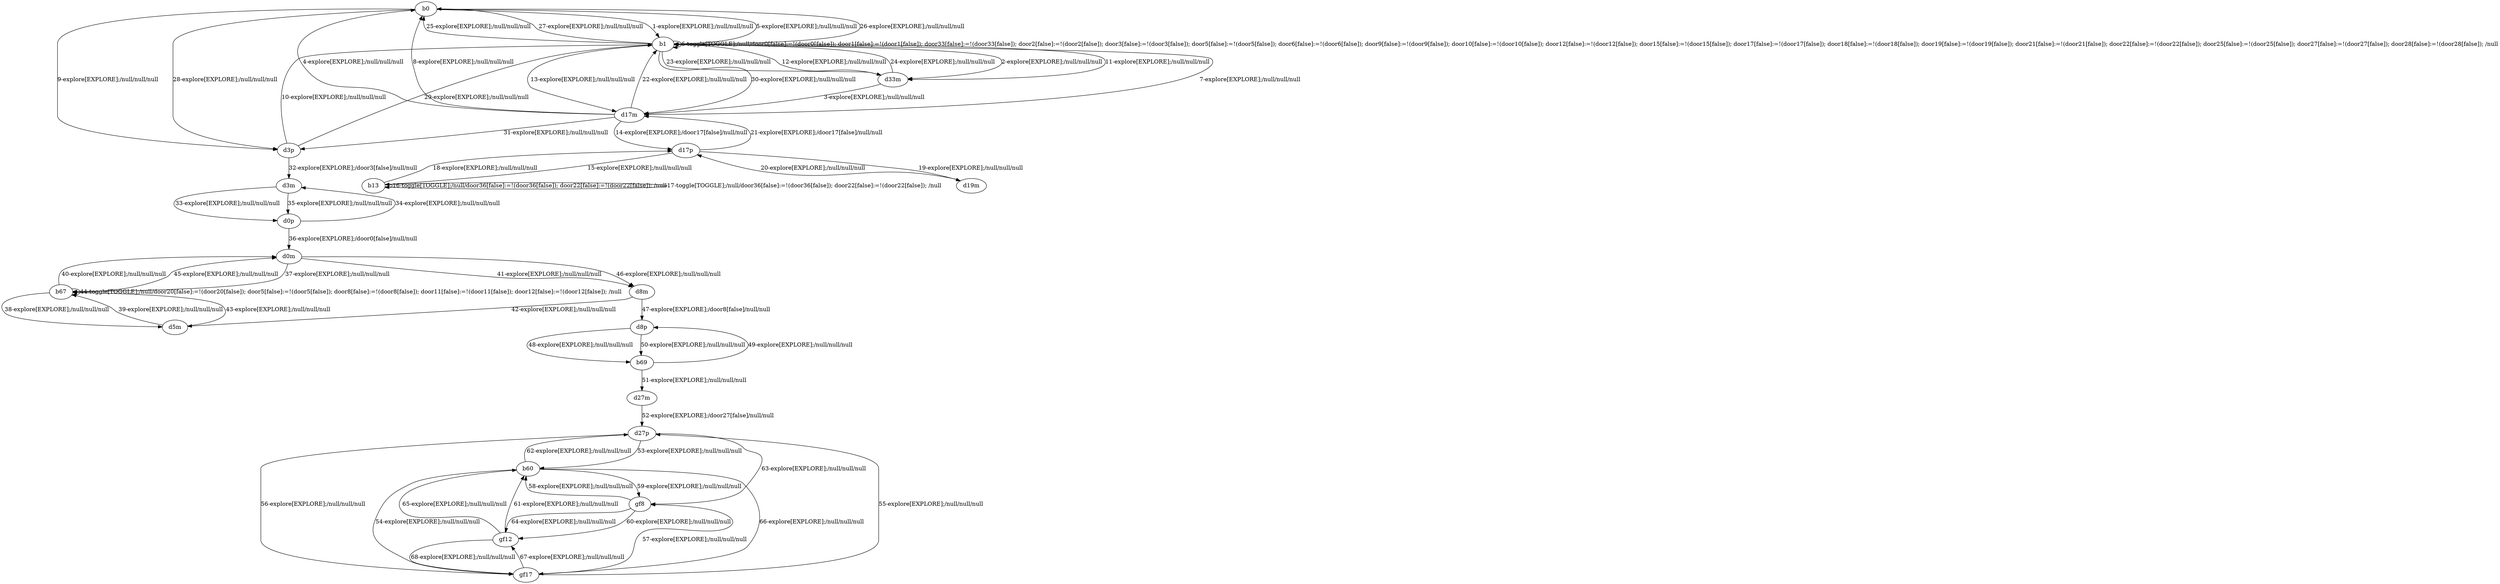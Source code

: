 # Total number of goals covered by this test: 14
# d27p --> gf17
# d27p --> b60
# gf12 --> gf17
# b60 --> d27p
# gf17 --> gf12
# gf17 --> d27p
# gf8 --> b60
# b60 --> gf17
# d27p --> gf8
# d27m --> d27p
# b60 --> gf8
# gf17 --> gf8
# gf8 --> gf12
# gf12 --> b60

digraph g {
"b0" -> "b1" [label = "1-explore[EXPLORE];/null/null/null"];
"b1" -> "d33m" [label = "2-explore[EXPLORE];/null/null/null"];
"d33m" -> "d17m" [label = "3-explore[EXPLORE];/null/null/null"];
"d17m" -> "b0" [label = "4-explore[EXPLORE];/null/null/null"];
"b0" -> "b1" [label = "5-explore[EXPLORE];/null/null/null"];
"b1" -> "b1" [label = "6-toggle[TOGGLE];/null/door0[false]:=!(door0[false]); door1[false]:=!(door1[false]); door33[false]:=!(door33[false]); door2[false]:=!(door2[false]); door3[false]:=!(door3[false]); door5[false]:=!(door5[false]); door6[false]:=!(door6[false]); door9[false]:=!(door9[false]); door10[false]:=!(door10[false]); door12[false]:=!(door12[false]); door15[false]:=!(door15[false]); door17[false]:=!(door17[false]); door18[false]:=!(door18[false]); door19[false]:=!(door19[false]); door21[false]:=!(door21[false]); door22[false]:=!(door22[false]); door25[false]:=!(door25[false]); door27[false]:=!(door27[false]); door28[false]:=!(door28[false]); /null"];
"b1" -> "d17m" [label = "7-explore[EXPLORE];/null/null/null"];
"d17m" -> "b0" [label = "8-explore[EXPLORE];/null/null/null"];
"b0" -> "d3p" [label = "9-explore[EXPLORE];/null/null/null"];
"d3p" -> "b1" [label = "10-explore[EXPLORE];/null/null/null"];
"b1" -> "d33m" [label = "11-explore[EXPLORE];/null/null/null"];
"d33m" -> "b1" [label = "12-explore[EXPLORE];/null/null/null"];
"b1" -> "d17m" [label = "13-explore[EXPLORE];/null/null/null"];
"d17m" -> "d17p" [label = "14-explore[EXPLORE];/door17[false]/null/null"];
"d17p" -> "b13" [label = "15-explore[EXPLORE];/null/null/null"];
"b13" -> "b13" [label = "16-toggle[TOGGLE];/null/door36[false]:=!(door36[false]); door22[false]:=!(door22[false]); /null"];
"b13" -> "b13" [label = "17-toggle[TOGGLE];/null/door36[false]:=!(door36[false]); door22[false]:=!(door22[false]); /null"];
"b13" -> "d17p" [label = "18-explore[EXPLORE];/null/null/null"];
"d17p" -> "d19m" [label = "19-explore[EXPLORE];/null/null/null"];
"d19m" -> "d17p" [label = "20-explore[EXPLORE];/null/null/null"];
"d17p" -> "d17m" [label = "21-explore[EXPLORE];/door17[false]/null/null"];
"d17m" -> "b1" [label = "22-explore[EXPLORE];/null/null/null"];
"b1" -> "d33m" [label = "23-explore[EXPLORE];/null/null/null"];
"d33m" -> "b1" [label = "24-explore[EXPLORE];/null/null/null"];
"b1" -> "b0" [label = "25-explore[EXPLORE];/null/null/null"];
"b0" -> "b1" [label = "26-explore[EXPLORE];/null/null/null"];
"b1" -> "b0" [label = "27-explore[EXPLORE];/null/null/null"];
"b0" -> "d3p" [label = "28-explore[EXPLORE];/null/null/null"];
"d3p" -> "b1" [label = "29-explore[EXPLORE];/null/null/null"];
"b1" -> "d17m" [label = "30-explore[EXPLORE];/null/null/null"];
"d17m" -> "d3p" [label = "31-explore[EXPLORE];/null/null/null"];
"d3p" -> "d3m" [label = "32-explore[EXPLORE];/door3[false]/null/null"];
"d3m" -> "d0p" [label = "33-explore[EXPLORE];/null/null/null"];
"d0p" -> "d3m" [label = "34-explore[EXPLORE];/null/null/null"];
"d3m" -> "d0p" [label = "35-explore[EXPLORE];/null/null/null"];
"d0p" -> "d0m" [label = "36-explore[EXPLORE];/door0[false]/null/null"];
"d0m" -> "b67" [label = "37-explore[EXPLORE];/null/null/null"];
"b67" -> "d5m" [label = "38-explore[EXPLORE];/null/null/null"];
"d5m" -> "b67" [label = "39-explore[EXPLORE];/null/null/null"];
"b67" -> "d0m" [label = "40-explore[EXPLORE];/null/null/null"];
"d0m" -> "d8m" [label = "41-explore[EXPLORE];/null/null/null"];
"d8m" -> "d5m" [label = "42-explore[EXPLORE];/null/null/null"];
"d5m" -> "b67" [label = "43-explore[EXPLORE];/null/null/null"];
"b67" -> "b67" [label = "44-toggle[TOGGLE];/null/door20[false]:=!(door20[false]); door5[false]:=!(door5[false]); door8[false]:=!(door8[false]); door11[false]:=!(door11[false]); door12[false]:=!(door12[false]); /null"];
"b67" -> "d0m" [label = "45-explore[EXPLORE];/null/null/null"];
"d0m" -> "d8m" [label = "46-explore[EXPLORE];/null/null/null"];
"d8m" -> "d8p" [label = "47-explore[EXPLORE];/door8[false]/null/null"];
"d8p" -> "b69" [label = "48-explore[EXPLORE];/null/null/null"];
"b69" -> "d8p" [label = "49-explore[EXPLORE];/null/null/null"];
"d8p" -> "b69" [label = "50-explore[EXPLORE];/null/null/null"];
"b69" -> "d27m" [label = "51-explore[EXPLORE];/null/null/null"];
"d27m" -> "d27p" [label = "52-explore[EXPLORE];/door27[false]/null/null"];
"d27p" -> "b60" [label = "53-explore[EXPLORE];/null/null/null"];
"b60" -> "gf17" [label = "54-explore[EXPLORE];/null/null/null"];
"gf17" -> "d27p" [label = "55-explore[EXPLORE];/null/null/null"];
"d27p" -> "gf17" [label = "56-explore[EXPLORE];/null/null/null"];
"gf17" -> "gf8" [label = "57-explore[EXPLORE];/null/null/null"];
"gf8" -> "b60" [label = "58-explore[EXPLORE];/null/null/null"];
"b60" -> "gf8" [label = "59-explore[EXPLORE];/null/null/null"];
"gf8" -> "gf12" [label = "60-explore[EXPLORE];/null/null/null"];
"gf12" -> "b60" [label = "61-explore[EXPLORE];/null/null/null"];
"b60" -> "d27p" [label = "62-explore[EXPLORE];/null/null/null"];
"d27p" -> "gf8" [label = "63-explore[EXPLORE];/null/null/null"];
"gf8" -> "gf12" [label = "64-explore[EXPLORE];/null/null/null"];
"gf12" -> "b60" [label = "65-explore[EXPLORE];/null/null/null"];
"b60" -> "gf17" [label = "66-explore[EXPLORE];/null/null/null"];
"gf17" -> "gf12" [label = "67-explore[EXPLORE];/null/null/null"];
"gf12" -> "gf17" [label = "68-explore[EXPLORE];/null/null/null"];
}